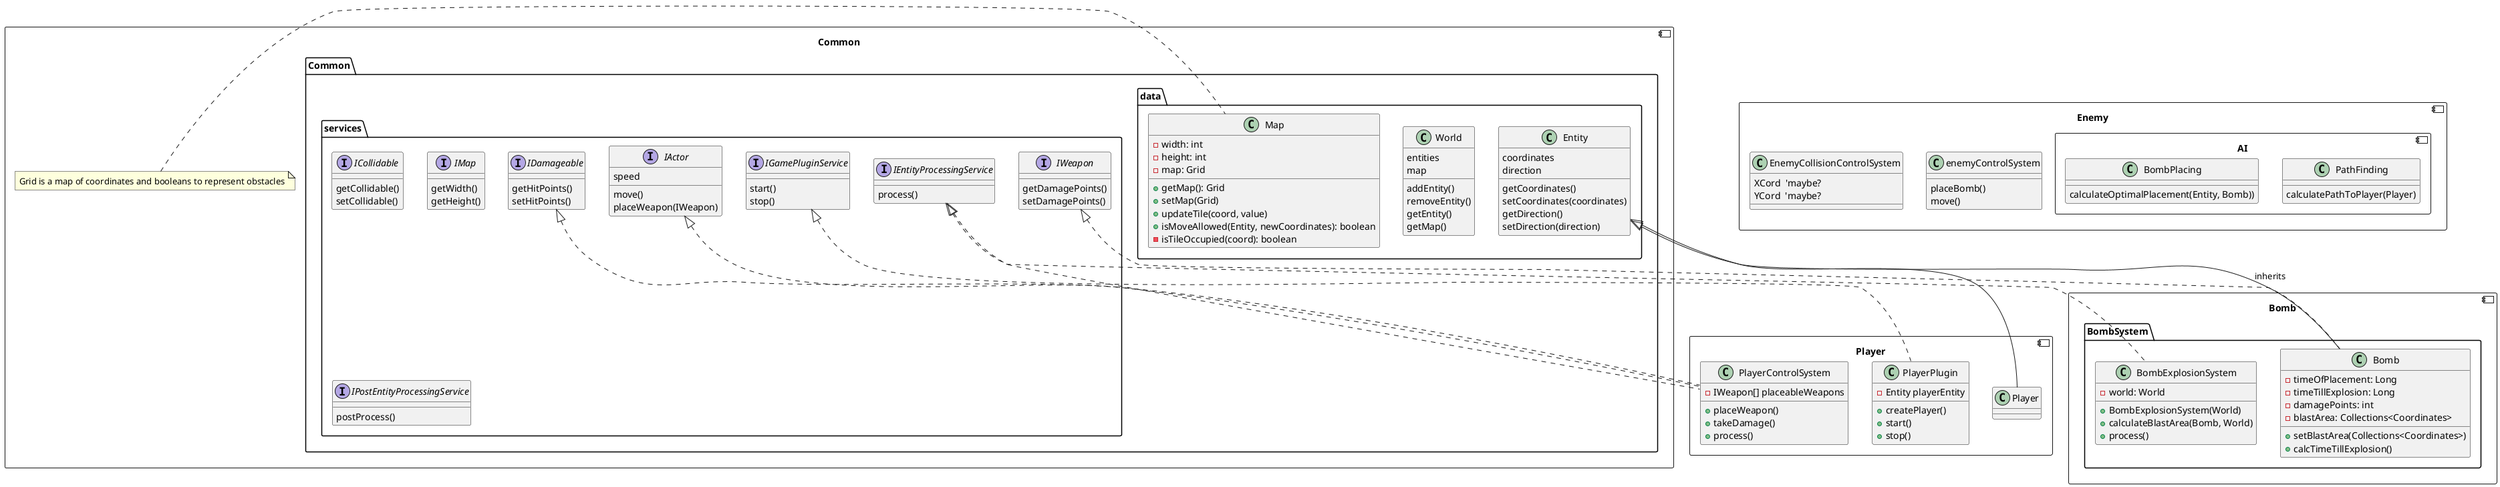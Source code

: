 @startuml
component Common {
    package Common {

        package services {
            interface IActor {
                speed
                move()
                placeWeapon(IWeapon)
            }

            interface IWeapon {
                getDamagePoints()
                setDamagePoints()
            }

            interface ICollidable {
                getCollidable()
                setCollidable()
            }

            interface IDamageable {
                getHitPoints()
                setHitPoints()
            }

            interface IGamePluginService {
                start()
                stop()
            }
            interface IMap {
                getWidth()
                getHeight()
                }

            interface IEntityProcessingService {
                process()
            }

            interface IPostEntityProcessingService {
                postProcess()
            }
        }

        package data {
            class World {
                entities
                map
                addEntity()
                removeEntity()
                getEntity()
                getMap()
            }


            class Entity {
                coordinates
                direction

                getCoordinates()
                setCoordinates(coordinates)
                getDirection()
                setDirection(direction)
            }
            class Map {
                - width: int
                - height: int
                - map: Grid
                + getMap(): Grid
                + setMap(Grid)
                + updateTile(coord, value)
                + isMoveAllowed(Entity, newCoordinates): boolean
                - isTileOccupied(coord): boolean
                }


        }
    }
    note left of Map: Grid is a map of coordinates and booleans to represent obstacles


'	component Parts {
'		interface EntityPart {
'			process()
'		}
'
'		class LifePart implements EntityPart {
'		}
'
'		class MovingPart implements EntityPart {
'		}
'
'		class PositionPart implements EntityPart {
'		}
'
'	}
}
component Bomb{
    package BombSystem {
        class Bomb implements Common.Common.services.IWeapon{
            - timeOfPlacement: Long
            - timeTillExplosion: Long
            - damagePoints: int
            - blastArea: Collections<Coordinates>
            + setBlastArea(Collections<Coordinates>)
            + calcTimeTillExplosion()
        }
        Bomb --|> Entity : inherits

        class BombExplosionSystem implements Common.Common.services.IEntityProcessingService {
            - world: World
            + BombExplosionSystem(World)
            + calculateBlastArea(Bomb, World)
            + process()
        }
    }
}

component Enemy{
    class enemyControlSystem{
        placeBomb()
        move()
    }
    component AI{
    'maybe an interface
        class PathFinding{
            calculatePathToPlayer(Player)
        }

        class BombPlacing {
            calculateOptimalPlacement(Entity, Bomb))
        }
    }

    class EnemyCollisionControlSystem{
        XCord  'maybe?
        YCord  'maybe?
    }
}

component Player {
    class Player {
    }

    class PlayerControlSystem {
    - IWeapon[] placeableWeapons
    + placeWeapon()
    + takeDamage()
    + process()
    }

    class PlayerPlugin {
    - Entity playerEntity
    + createPlayer()
    + start()
    + stop()
    }

    Common.Common.services.IActor <|.. Player.PlayerControlSystem
    Common.Common.services.IDamageable <|.. Player.PlayerControlSystem
    Common.Common.data.Entity <|-- Player.Player
    Common.Common.services.IEntityProcessingService <|.. Player.PlayerControlSystem
    Common.Common.services.IGamePluginService <|.. Player.PlayerPlugin
}



@enduml
